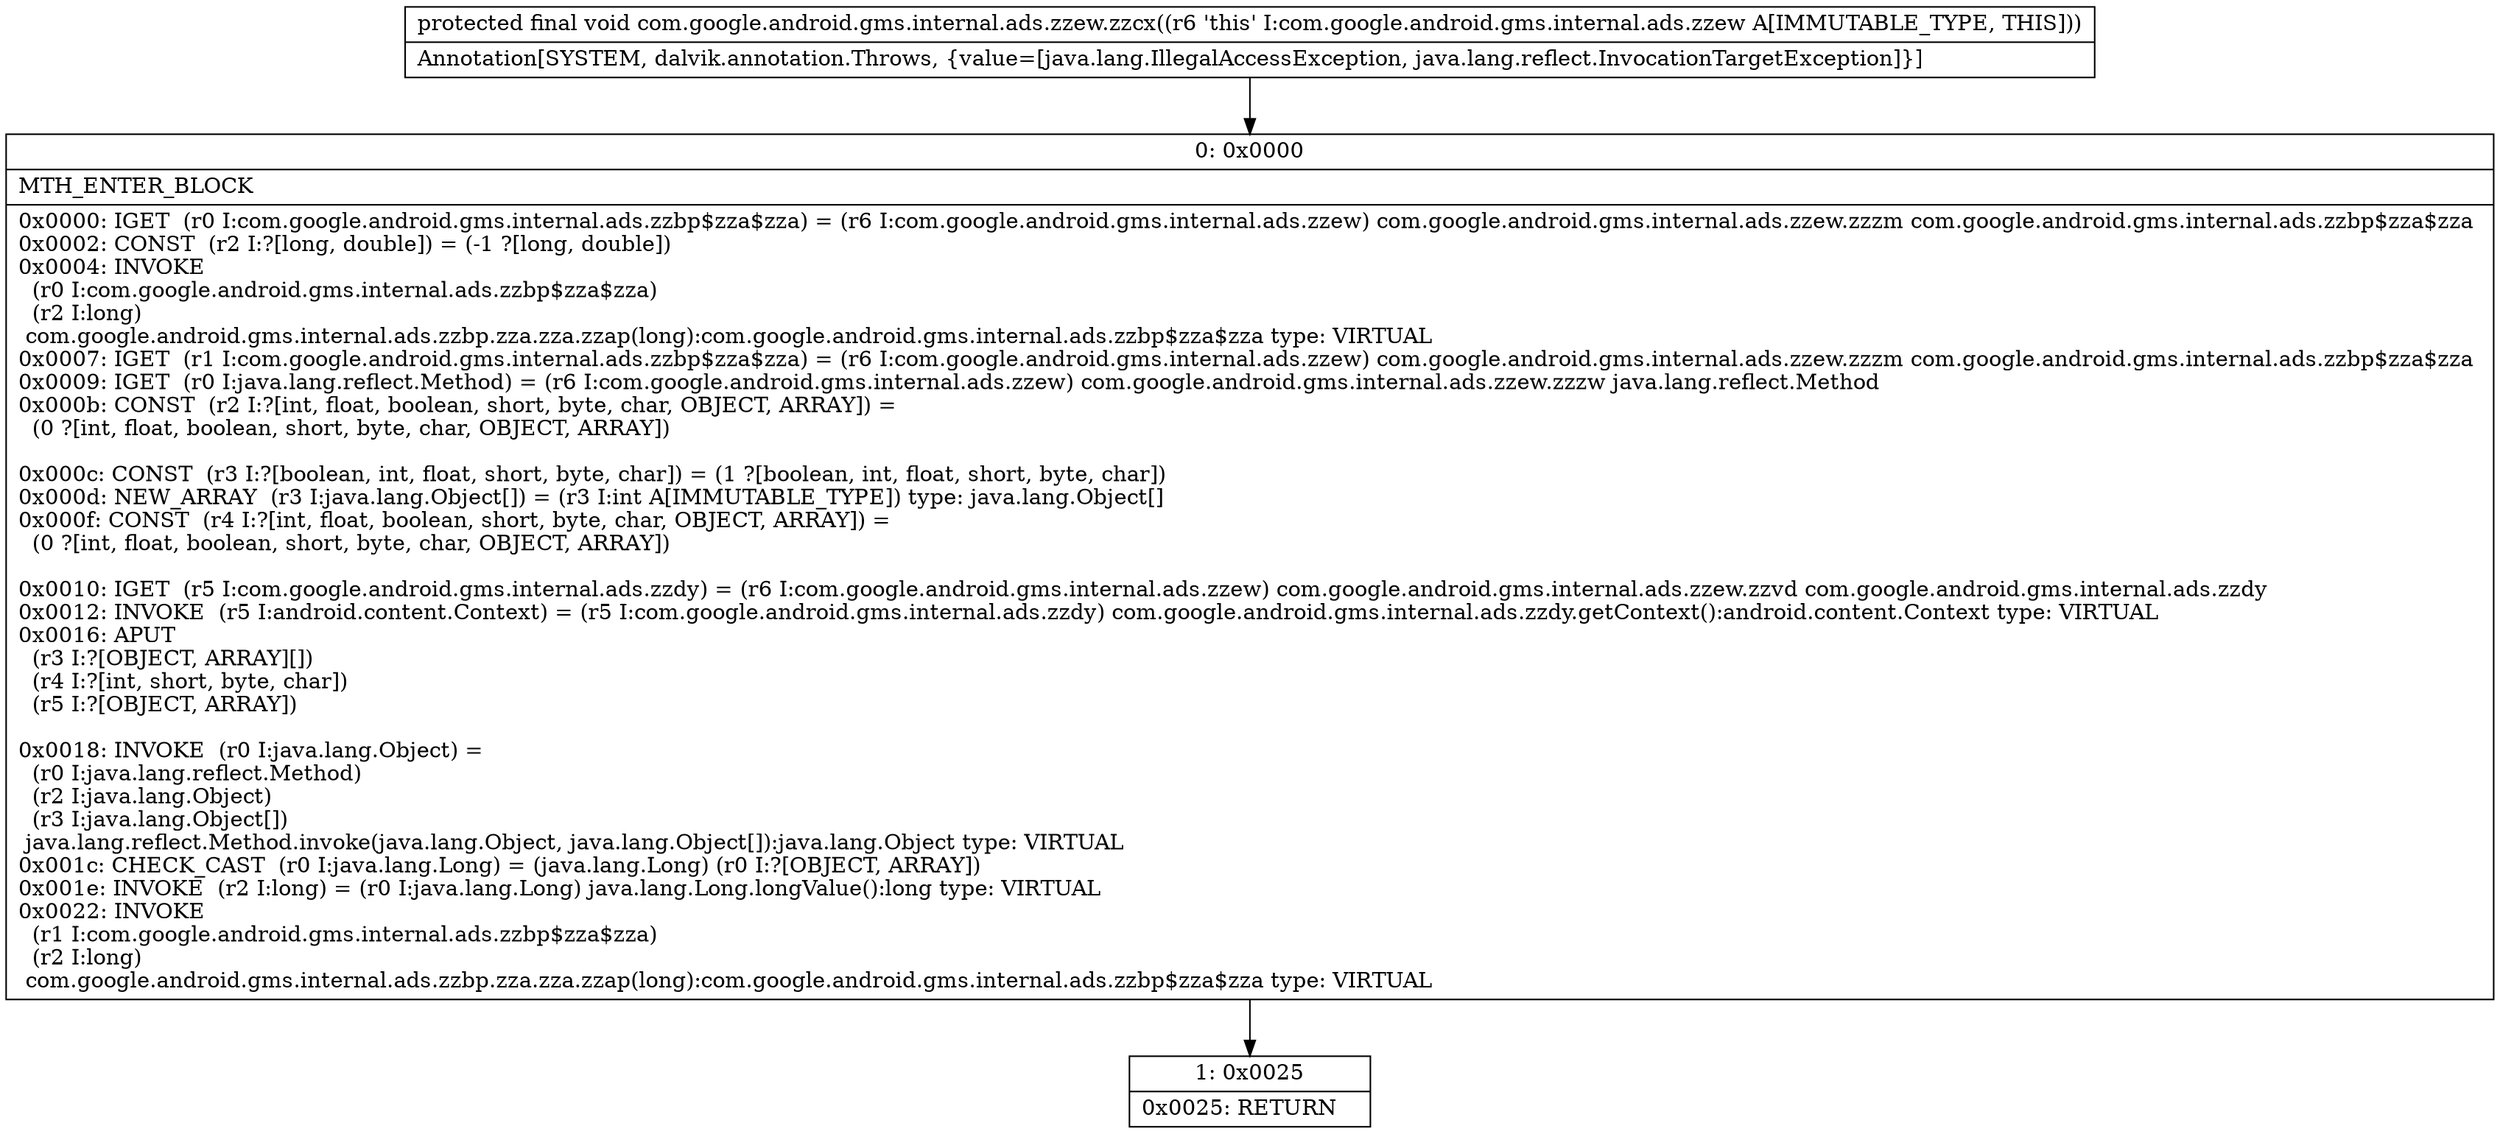 digraph "CFG forcom.google.android.gms.internal.ads.zzew.zzcx()V" {
Node_0 [shape=record,label="{0\:\ 0x0000|MTH_ENTER_BLOCK\l|0x0000: IGET  (r0 I:com.google.android.gms.internal.ads.zzbp$zza$zza) = (r6 I:com.google.android.gms.internal.ads.zzew) com.google.android.gms.internal.ads.zzew.zzzm com.google.android.gms.internal.ads.zzbp$zza$zza \l0x0002: CONST  (r2 I:?[long, double]) = (\-1 ?[long, double]) \l0x0004: INVOKE  \l  (r0 I:com.google.android.gms.internal.ads.zzbp$zza$zza)\l  (r2 I:long)\l com.google.android.gms.internal.ads.zzbp.zza.zza.zzap(long):com.google.android.gms.internal.ads.zzbp$zza$zza type: VIRTUAL \l0x0007: IGET  (r1 I:com.google.android.gms.internal.ads.zzbp$zza$zza) = (r6 I:com.google.android.gms.internal.ads.zzew) com.google.android.gms.internal.ads.zzew.zzzm com.google.android.gms.internal.ads.zzbp$zza$zza \l0x0009: IGET  (r0 I:java.lang.reflect.Method) = (r6 I:com.google.android.gms.internal.ads.zzew) com.google.android.gms.internal.ads.zzew.zzzw java.lang.reflect.Method \l0x000b: CONST  (r2 I:?[int, float, boolean, short, byte, char, OBJECT, ARRAY]) = \l  (0 ?[int, float, boolean, short, byte, char, OBJECT, ARRAY])\l \l0x000c: CONST  (r3 I:?[boolean, int, float, short, byte, char]) = (1 ?[boolean, int, float, short, byte, char]) \l0x000d: NEW_ARRAY  (r3 I:java.lang.Object[]) = (r3 I:int A[IMMUTABLE_TYPE]) type: java.lang.Object[] \l0x000f: CONST  (r4 I:?[int, float, boolean, short, byte, char, OBJECT, ARRAY]) = \l  (0 ?[int, float, boolean, short, byte, char, OBJECT, ARRAY])\l \l0x0010: IGET  (r5 I:com.google.android.gms.internal.ads.zzdy) = (r6 I:com.google.android.gms.internal.ads.zzew) com.google.android.gms.internal.ads.zzew.zzvd com.google.android.gms.internal.ads.zzdy \l0x0012: INVOKE  (r5 I:android.content.Context) = (r5 I:com.google.android.gms.internal.ads.zzdy) com.google.android.gms.internal.ads.zzdy.getContext():android.content.Context type: VIRTUAL \l0x0016: APUT  \l  (r3 I:?[OBJECT, ARRAY][])\l  (r4 I:?[int, short, byte, char])\l  (r5 I:?[OBJECT, ARRAY])\l \l0x0018: INVOKE  (r0 I:java.lang.Object) = \l  (r0 I:java.lang.reflect.Method)\l  (r2 I:java.lang.Object)\l  (r3 I:java.lang.Object[])\l java.lang.reflect.Method.invoke(java.lang.Object, java.lang.Object[]):java.lang.Object type: VIRTUAL \l0x001c: CHECK_CAST  (r0 I:java.lang.Long) = (java.lang.Long) (r0 I:?[OBJECT, ARRAY]) \l0x001e: INVOKE  (r2 I:long) = (r0 I:java.lang.Long) java.lang.Long.longValue():long type: VIRTUAL \l0x0022: INVOKE  \l  (r1 I:com.google.android.gms.internal.ads.zzbp$zza$zza)\l  (r2 I:long)\l com.google.android.gms.internal.ads.zzbp.zza.zza.zzap(long):com.google.android.gms.internal.ads.zzbp$zza$zza type: VIRTUAL \l}"];
Node_1 [shape=record,label="{1\:\ 0x0025|0x0025: RETURN   \l}"];
MethodNode[shape=record,label="{protected final void com.google.android.gms.internal.ads.zzew.zzcx((r6 'this' I:com.google.android.gms.internal.ads.zzew A[IMMUTABLE_TYPE, THIS]))  | Annotation[SYSTEM, dalvik.annotation.Throws, \{value=[java.lang.IllegalAccessException, java.lang.reflect.InvocationTargetException]\}]\l}"];
MethodNode -> Node_0;
Node_0 -> Node_1;
}

